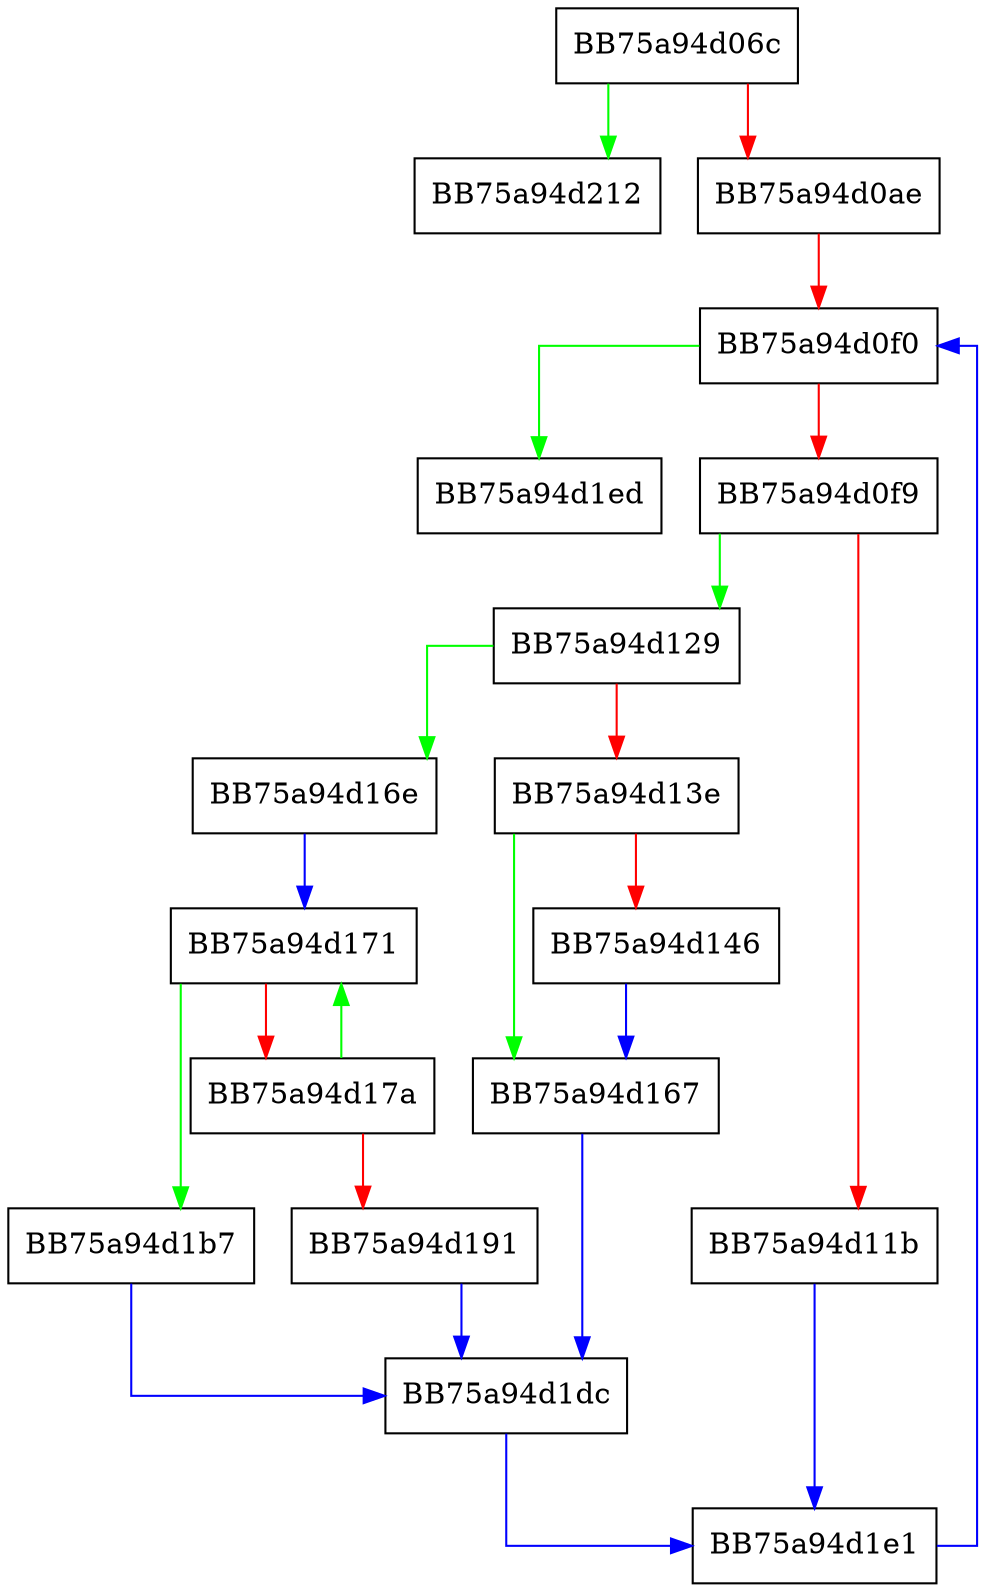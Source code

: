 digraph _Forced_rehash {
  node [shape="box"];
  graph [splines=ortho];
  BB75a94d06c -> BB75a94d212 [color="green"];
  BB75a94d06c -> BB75a94d0ae [color="red"];
  BB75a94d0ae -> BB75a94d0f0 [color="red"];
  BB75a94d0f0 -> BB75a94d1ed [color="green"];
  BB75a94d0f0 -> BB75a94d0f9 [color="red"];
  BB75a94d0f9 -> BB75a94d129 [color="green"];
  BB75a94d0f9 -> BB75a94d11b [color="red"];
  BB75a94d11b -> BB75a94d1e1 [color="blue"];
  BB75a94d129 -> BB75a94d16e [color="green"];
  BB75a94d129 -> BB75a94d13e [color="red"];
  BB75a94d13e -> BB75a94d167 [color="green"];
  BB75a94d13e -> BB75a94d146 [color="red"];
  BB75a94d146 -> BB75a94d167 [color="blue"];
  BB75a94d167 -> BB75a94d1dc [color="blue"];
  BB75a94d16e -> BB75a94d171 [color="blue"];
  BB75a94d171 -> BB75a94d1b7 [color="green"];
  BB75a94d171 -> BB75a94d17a [color="red"];
  BB75a94d17a -> BB75a94d171 [color="green"];
  BB75a94d17a -> BB75a94d191 [color="red"];
  BB75a94d191 -> BB75a94d1dc [color="blue"];
  BB75a94d1b7 -> BB75a94d1dc [color="blue"];
  BB75a94d1dc -> BB75a94d1e1 [color="blue"];
  BB75a94d1e1 -> BB75a94d0f0 [color="blue"];
}